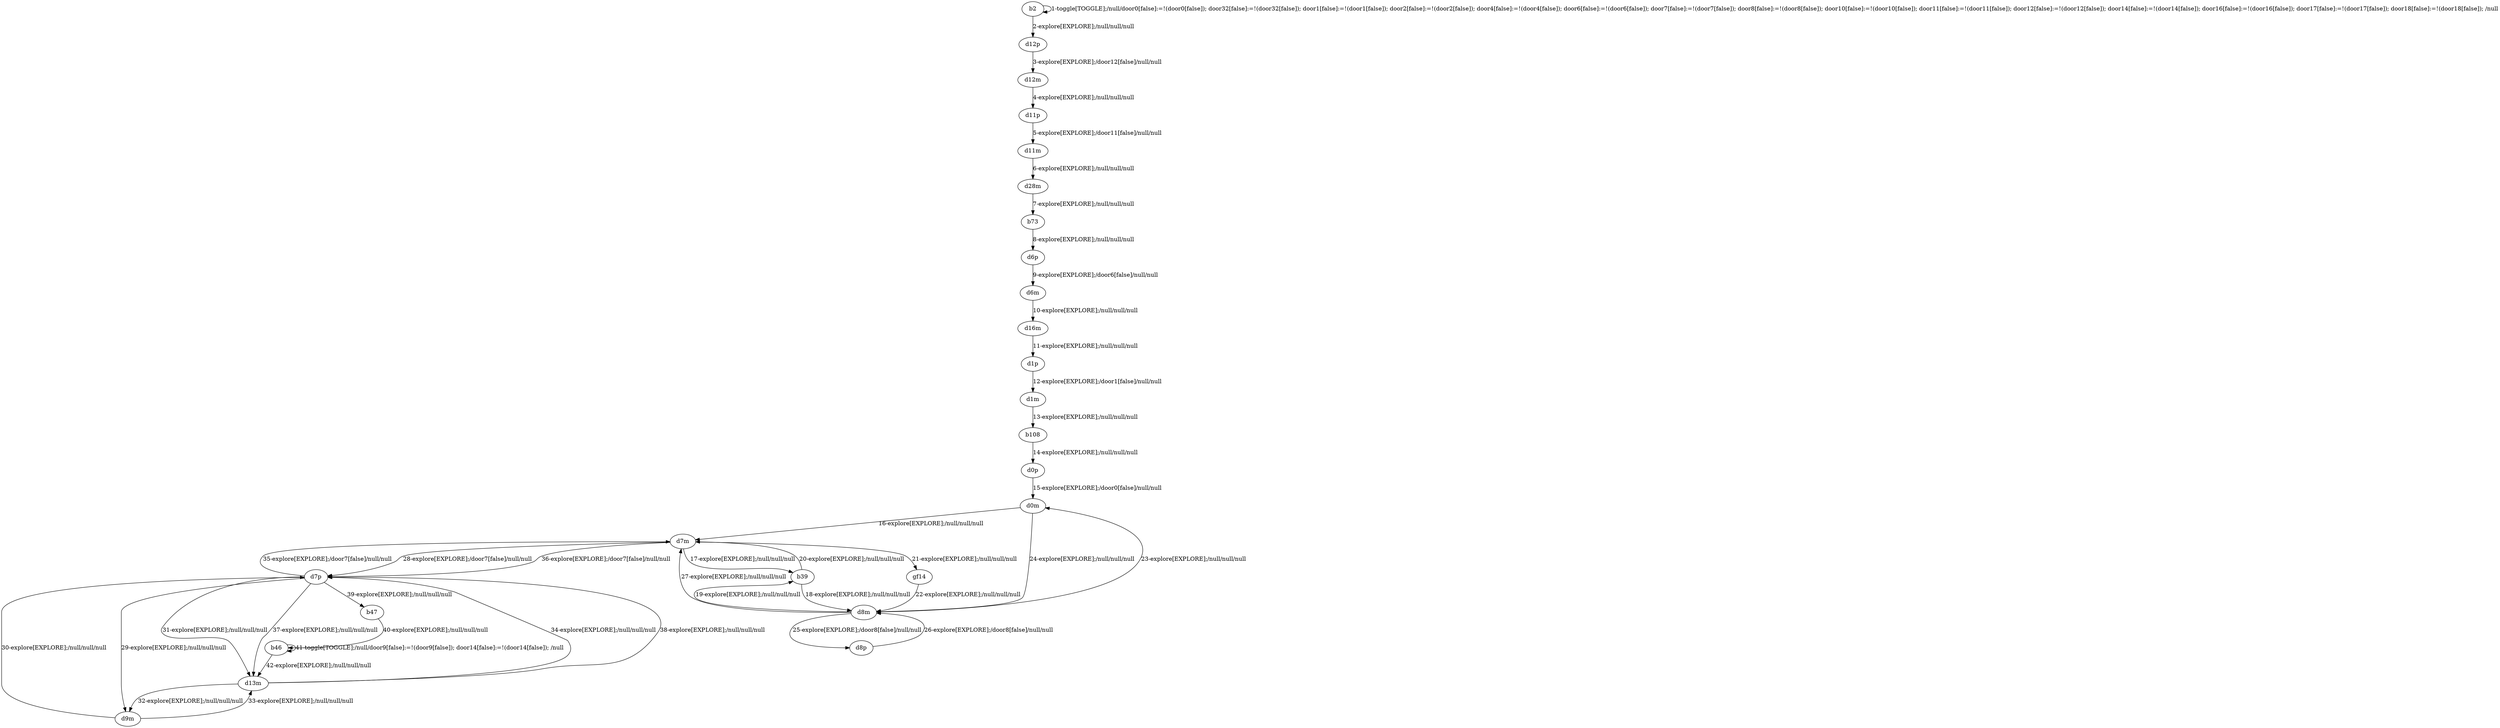 # Total number of goals covered by this test: 3
# b39 --> d8m
# b39 --> d7m
# d8m --> b39

digraph g {
"b2" -> "b2" [label = "1-toggle[TOGGLE];/null/door0[false]:=!(door0[false]); door32[false]:=!(door32[false]); door1[false]:=!(door1[false]); door2[false]:=!(door2[false]); door4[false]:=!(door4[false]); door6[false]:=!(door6[false]); door7[false]:=!(door7[false]); door8[false]:=!(door8[false]); door10[false]:=!(door10[false]); door11[false]:=!(door11[false]); door12[false]:=!(door12[false]); door14[false]:=!(door14[false]); door16[false]:=!(door16[false]); door17[false]:=!(door17[false]); door18[false]:=!(door18[false]); /null"];
"b2" -> "d12p" [label = "2-explore[EXPLORE];/null/null/null"];
"d12p" -> "d12m" [label = "3-explore[EXPLORE];/door12[false]/null/null"];
"d12m" -> "d11p" [label = "4-explore[EXPLORE];/null/null/null"];
"d11p" -> "d11m" [label = "5-explore[EXPLORE];/door11[false]/null/null"];
"d11m" -> "d28m" [label = "6-explore[EXPLORE];/null/null/null"];
"d28m" -> "b73" [label = "7-explore[EXPLORE];/null/null/null"];
"b73" -> "d6p" [label = "8-explore[EXPLORE];/null/null/null"];
"d6p" -> "d6m" [label = "9-explore[EXPLORE];/door6[false]/null/null"];
"d6m" -> "d16m" [label = "10-explore[EXPLORE];/null/null/null"];
"d16m" -> "d1p" [label = "11-explore[EXPLORE];/null/null/null"];
"d1p" -> "d1m" [label = "12-explore[EXPLORE];/door1[false]/null/null"];
"d1m" -> "b108" [label = "13-explore[EXPLORE];/null/null/null"];
"b108" -> "d0p" [label = "14-explore[EXPLORE];/null/null/null"];
"d0p" -> "d0m" [label = "15-explore[EXPLORE];/door0[false]/null/null"];
"d0m" -> "d7m" [label = "16-explore[EXPLORE];/null/null/null"];
"d7m" -> "b39" [label = "17-explore[EXPLORE];/null/null/null"];
"b39" -> "d8m" [label = "18-explore[EXPLORE];/null/null/null"];
"d8m" -> "b39" [label = "19-explore[EXPLORE];/null/null/null"];
"b39" -> "d7m" [label = "20-explore[EXPLORE];/null/null/null"];
"d7m" -> "gf14" [label = "21-explore[EXPLORE];/null/null/null"];
"gf14" -> "d8m" [label = "22-explore[EXPLORE];/null/null/null"];
"d8m" -> "d0m" [label = "23-explore[EXPLORE];/null/null/null"];
"d0m" -> "d8m" [label = "24-explore[EXPLORE];/null/null/null"];
"d8m" -> "d8p" [label = "25-explore[EXPLORE];/door8[false]/null/null"];
"d8p" -> "d8m" [label = "26-explore[EXPLORE];/door8[false]/null/null"];
"d8m" -> "d7m" [label = "27-explore[EXPLORE];/null/null/null"];
"d7m" -> "d7p" [label = "28-explore[EXPLORE];/door7[false]/null/null"];
"d7p" -> "d9m" [label = "29-explore[EXPLORE];/null/null/null"];
"d9m" -> "d7p" [label = "30-explore[EXPLORE];/null/null/null"];
"d7p" -> "d13m" [label = "31-explore[EXPLORE];/null/null/null"];
"d13m" -> "d9m" [label = "32-explore[EXPLORE];/null/null/null"];
"d9m" -> "d13m" [label = "33-explore[EXPLORE];/null/null/null"];
"d13m" -> "d7p" [label = "34-explore[EXPLORE];/null/null/null"];
"d7p" -> "d7m" [label = "35-explore[EXPLORE];/door7[false]/null/null"];
"d7m" -> "d7p" [label = "36-explore[EXPLORE];/door7[false]/null/null"];
"d7p" -> "d13m" [label = "37-explore[EXPLORE];/null/null/null"];
"d13m" -> "d7p" [label = "38-explore[EXPLORE];/null/null/null"];
"d7p" -> "b47" [label = "39-explore[EXPLORE];/null/null/null"];
"b47" -> "b46" [label = "40-explore[EXPLORE];/null/null/null"];
"b46" -> "b46" [label = "41-toggle[TOGGLE];/null/door9[false]:=!(door9[false]); door14[false]:=!(door14[false]); /null"];
"b46" -> "d13m" [label = "42-explore[EXPLORE];/null/null/null"];
}